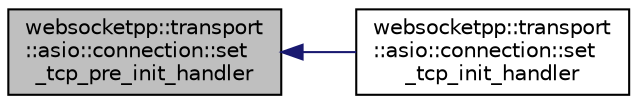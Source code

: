 digraph "websocketpp::transport::asio::connection::set_tcp_pre_init_handler"
{
  edge [fontname="Helvetica",fontsize="10",labelfontname="Helvetica",labelfontsize="10"];
  node [fontname="Helvetica",fontsize="10",shape=record];
  rankdir="LR";
  Node71 [label="websocketpp::transport\l::asio::connection::set\l_tcp_pre_init_handler",height=0.2,width=0.4,color="black", fillcolor="grey75", style="filled", fontcolor="black"];
  Node71 -> Node72 [dir="back",color="midnightblue",fontsize="10",style="solid"];
  Node72 [label="websocketpp::transport\l::asio::connection::set\l_tcp_init_handler",height=0.2,width=0.4,color="black", fillcolor="white", style="filled",URL="$classwebsocketpp_1_1transport_1_1asio_1_1connection.html#abb0254e3207691c45c9ca7061352a90a",tooltip="Sets the tcp pre init handler (deprecated) "];
}
